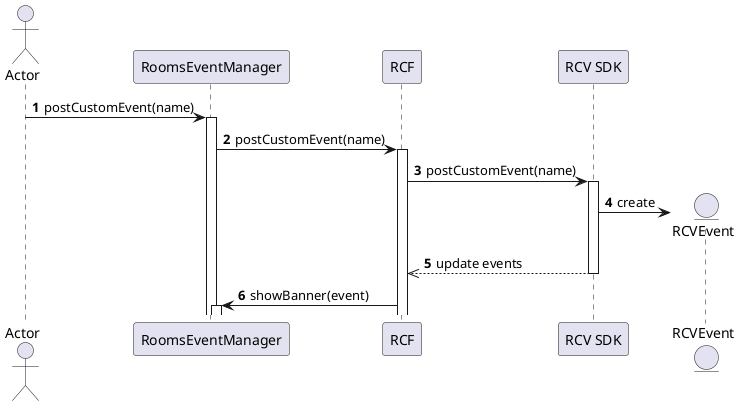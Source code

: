 @startuml
'https://plantuml.com/sequence-diagram

autonumber

actor Actor
participant RoomsEventManager
participant RCF
participant "RCV SDK" as RCV
entity RCVEvent
autoactivate on

Actor -> RoomsEventManager: postCustomEvent(name)
RoomsEventManager -> RCF: postCustomEvent(name)
RCF -> RCV: postCustomEvent(name)
RCV -> RCVEvent **: create
RCV -->> RCF: update events
RCF -> RoomsEventManager: showBanner(event)
@enduml